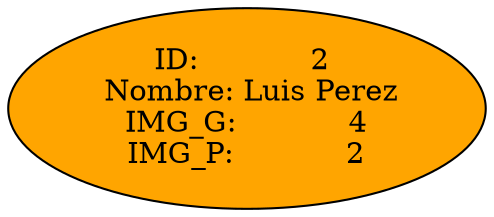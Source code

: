  digraph G {
   node [shape=ellipse];
   rankdir=LR
   graph [ bgcolor=white];
 "nodo    2"[label="ID:            2 \n Nombre: Luis Perez\n IMG_G:            4 \n IMG_P:            2 ", fillcolor=orange, style=filled];
 
 rankdir = LR
 }

